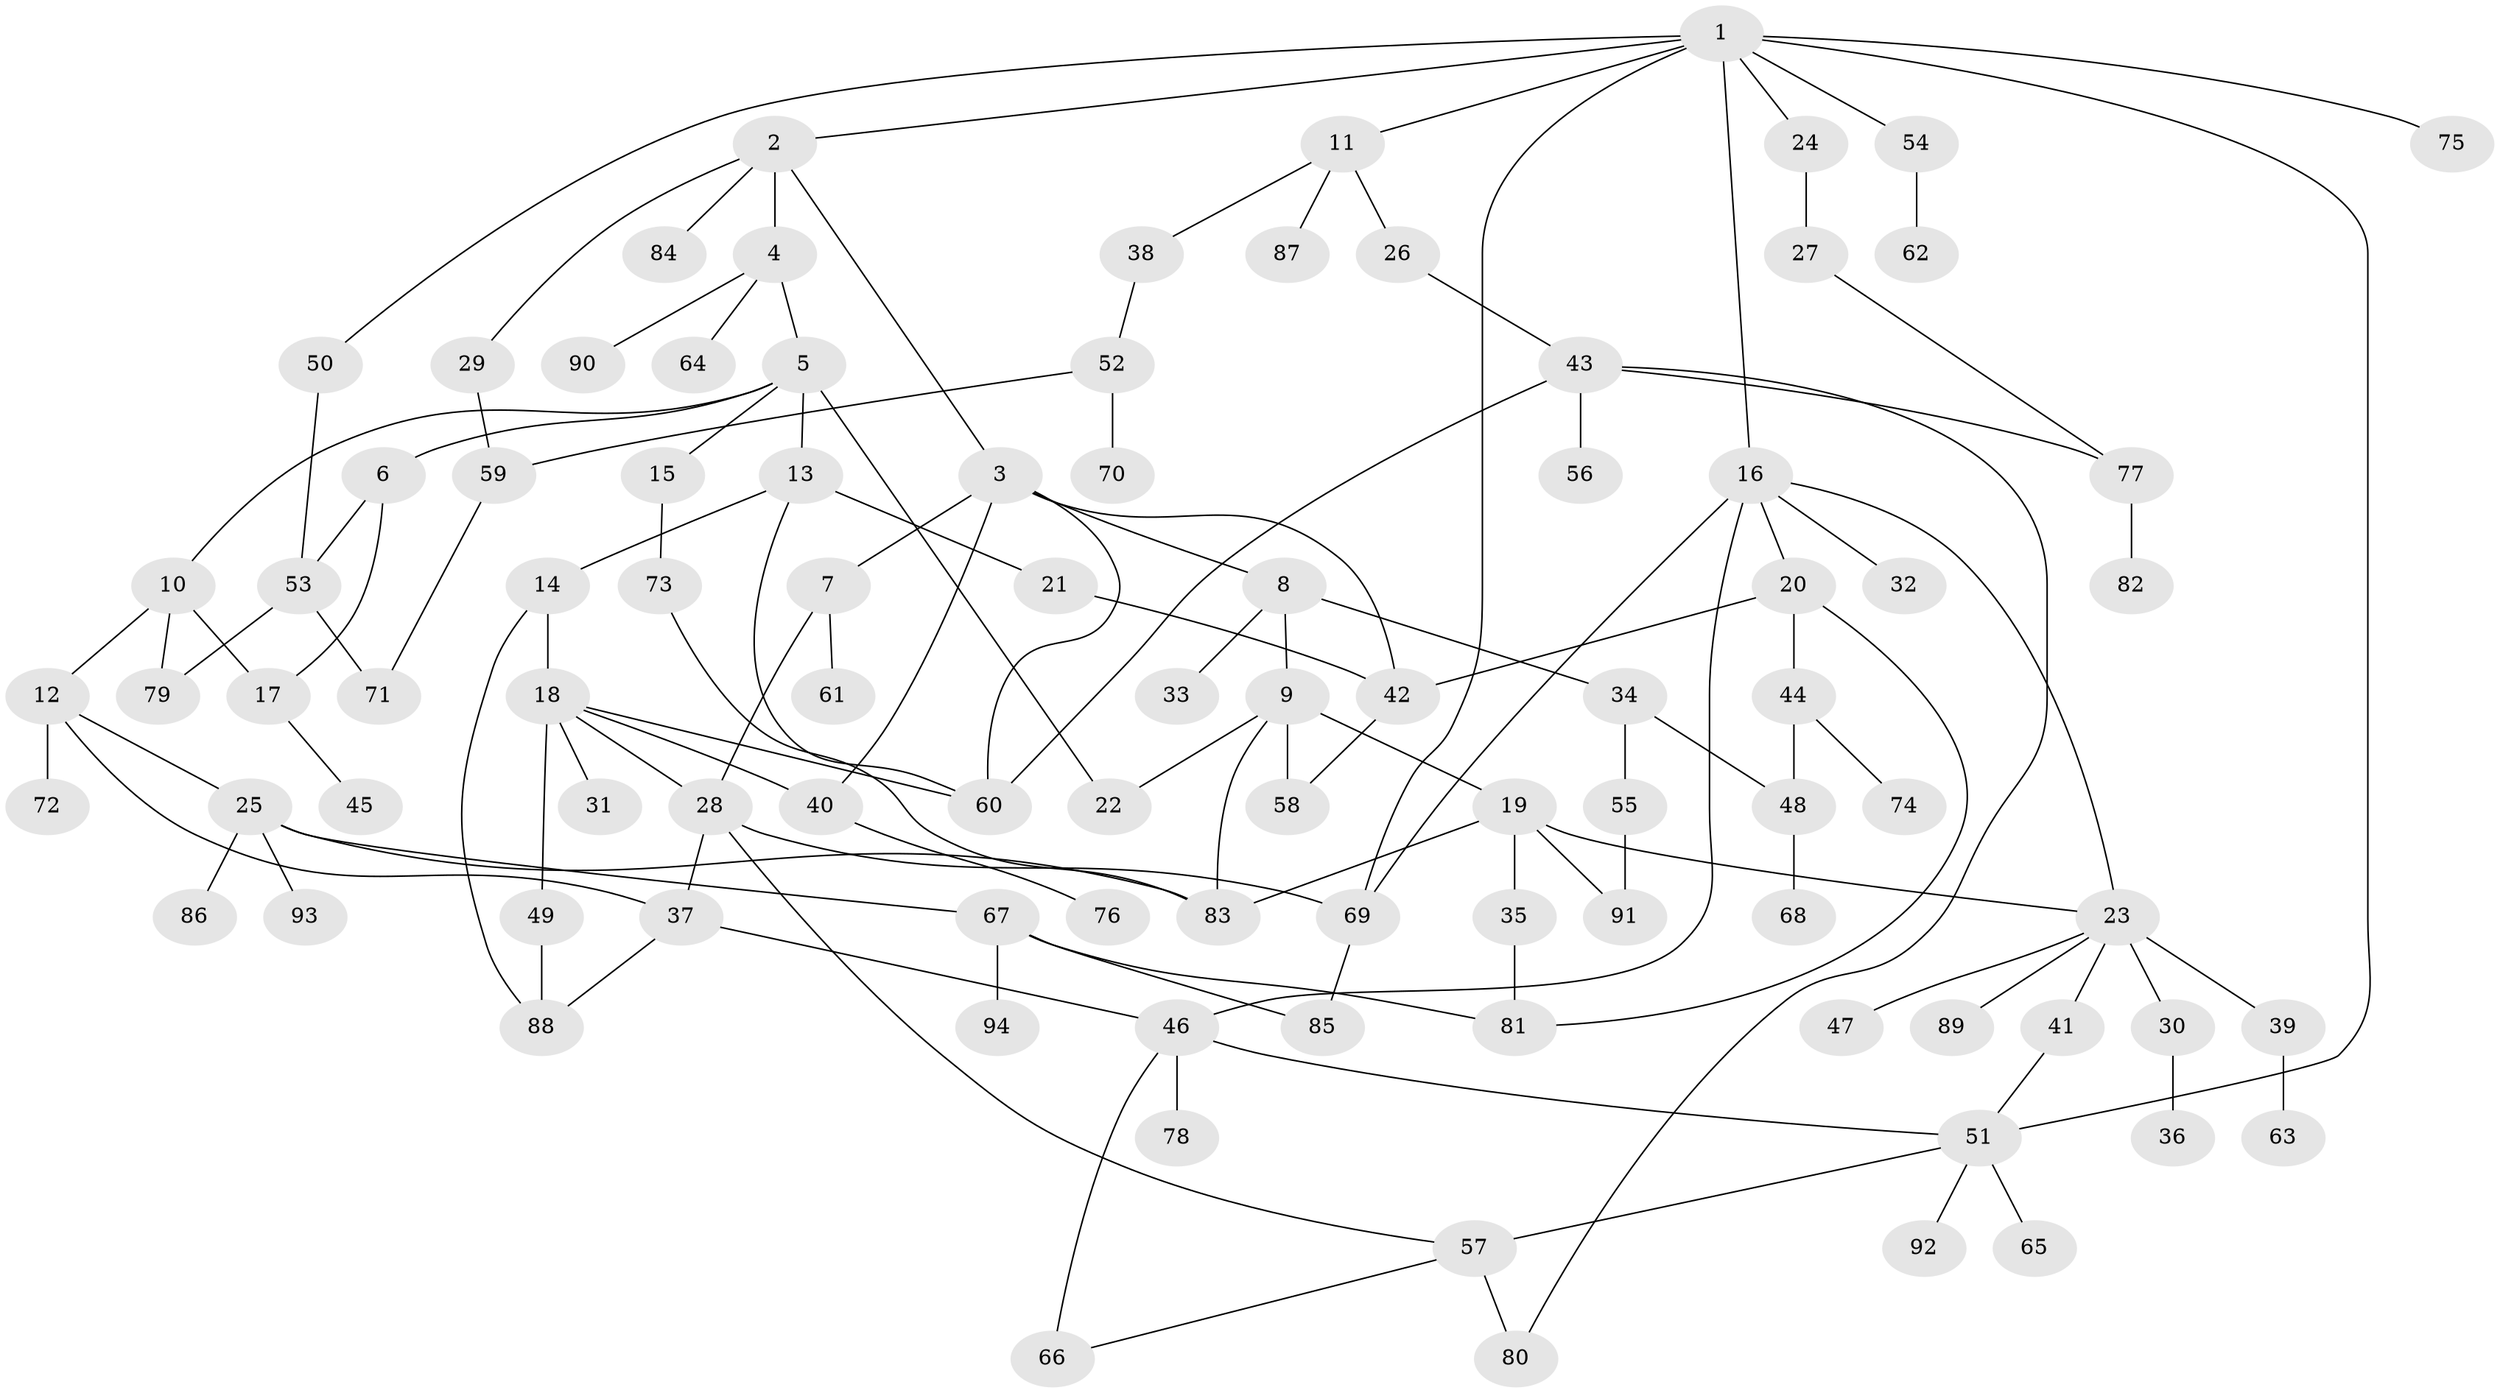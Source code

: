 // Generated by graph-tools (version 1.1) at 2025/41/03/09/25 04:41:40]
// undirected, 94 vertices, 128 edges
graph export_dot {
graph [start="1"]
  node [color=gray90,style=filled];
  1;
  2;
  3;
  4;
  5;
  6;
  7;
  8;
  9;
  10;
  11;
  12;
  13;
  14;
  15;
  16;
  17;
  18;
  19;
  20;
  21;
  22;
  23;
  24;
  25;
  26;
  27;
  28;
  29;
  30;
  31;
  32;
  33;
  34;
  35;
  36;
  37;
  38;
  39;
  40;
  41;
  42;
  43;
  44;
  45;
  46;
  47;
  48;
  49;
  50;
  51;
  52;
  53;
  54;
  55;
  56;
  57;
  58;
  59;
  60;
  61;
  62;
  63;
  64;
  65;
  66;
  67;
  68;
  69;
  70;
  71;
  72;
  73;
  74;
  75;
  76;
  77;
  78;
  79;
  80;
  81;
  82;
  83;
  84;
  85;
  86;
  87;
  88;
  89;
  90;
  91;
  92;
  93;
  94;
  1 -- 2;
  1 -- 11;
  1 -- 16;
  1 -- 24;
  1 -- 50;
  1 -- 54;
  1 -- 75;
  1 -- 69;
  1 -- 51;
  2 -- 3;
  2 -- 4;
  2 -- 29;
  2 -- 84;
  3 -- 7;
  3 -- 8;
  3 -- 40;
  3 -- 60;
  3 -- 42;
  4 -- 5;
  4 -- 64;
  4 -- 90;
  5 -- 6;
  5 -- 10;
  5 -- 13;
  5 -- 15;
  5 -- 22;
  6 -- 17;
  6 -- 53;
  7 -- 61;
  7 -- 28;
  8 -- 9;
  8 -- 33;
  8 -- 34;
  9 -- 19;
  9 -- 58;
  9 -- 83;
  9 -- 22;
  10 -- 12;
  10 -- 79;
  10 -- 17;
  11 -- 26;
  11 -- 38;
  11 -- 87;
  12 -- 25;
  12 -- 37;
  12 -- 72;
  13 -- 14;
  13 -- 21;
  13 -- 60;
  14 -- 18;
  14 -- 88;
  15 -- 73;
  16 -- 20;
  16 -- 32;
  16 -- 46;
  16 -- 23;
  16 -- 69;
  17 -- 45;
  18 -- 28;
  18 -- 31;
  18 -- 49;
  18 -- 60;
  18 -- 40;
  19 -- 23;
  19 -- 35;
  19 -- 91;
  19 -- 83;
  20 -- 42;
  20 -- 44;
  20 -- 81;
  21 -- 42;
  23 -- 30;
  23 -- 39;
  23 -- 41;
  23 -- 47;
  23 -- 89;
  24 -- 27;
  25 -- 67;
  25 -- 86;
  25 -- 93;
  25 -- 83;
  26 -- 43;
  27 -- 77;
  28 -- 69;
  28 -- 57;
  28 -- 37;
  29 -- 59;
  30 -- 36;
  34 -- 55;
  34 -- 48;
  35 -- 81;
  37 -- 88;
  37 -- 46;
  38 -- 52;
  39 -- 63;
  40 -- 76;
  41 -- 51;
  42 -- 58;
  43 -- 56;
  43 -- 60;
  43 -- 77;
  43 -- 80;
  44 -- 48;
  44 -- 74;
  46 -- 51;
  46 -- 78;
  46 -- 66;
  48 -- 68;
  49 -- 88;
  50 -- 53;
  51 -- 57;
  51 -- 65;
  51 -- 92;
  52 -- 70;
  52 -- 59;
  53 -- 79;
  53 -- 71;
  54 -- 62;
  55 -- 91;
  57 -- 66;
  57 -- 80;
  59 -- 71;
  67 -- 81;
  67 -- 85;
  67 -- 94;
  69 -- 85;
  73 -- 83;
  77 -- 82;
}
